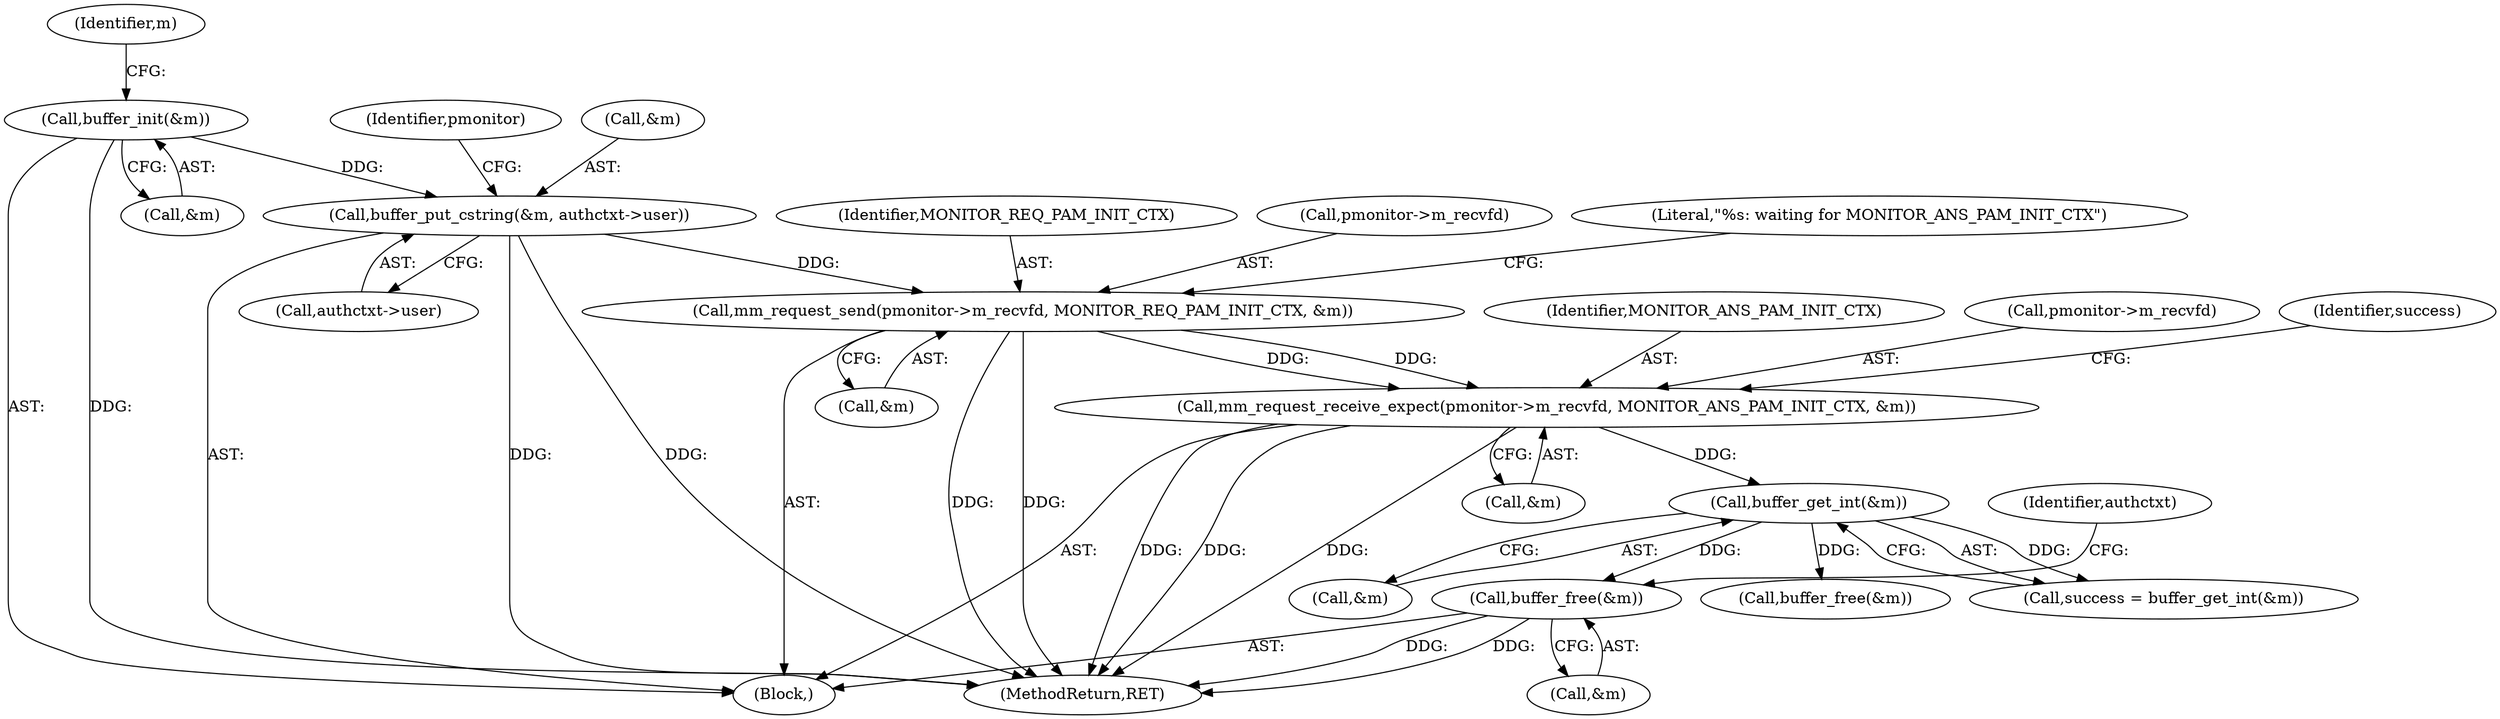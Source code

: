digraph "1_openssh-portable_d4697fe9a28dab7255c60433e4dd23cf7fce8a8b_0@API" {
"1000152" [label="(Call,buffer_free(&m))"];
"1000136" [label="(Call,buffer_get_int(&m))"];
"1000127" [label="(Call,mm_request_receive_expect(pmonitor->m_recvfd, MONITOR_ANS_PAM_INIT_CTX, &m))"];
"1000117" [label="(Call,mm_request_send(pmonitor->m_recvfd, MONITOR_REQ_PAM_INIT_CTX, &m))"];
"1000111" [label="(Call,buffer_put_cstring(&m, authctxt->user))"];
"1000108" [label="(Call,buffer_init(&m))"];
"1000137" [label="(Call,&m)"];
"1000109" [label="(Call,&m)"];
"1000102" [label="(Block,)"];
"1000121" [label="(Identifier,MONITOR_REQ_PAM_INIT_CTX)"];
"1000147" [label="(Call,buffer_free(&m))"];
"1000153" [label="(Call,&m)"];
"1000156" [label="(Identifier,authctxt)"];
"1000122" [label="(Call,&m)"];
"1000152" [label="(Call,buffer_free(&m))"];
"1000127" [label="(Call,mm_request_receive_expect(pmonitor->m_recvfd, MONITOR_ANS_PAM_INIT_CTX, &m))"];
"1000118" [label="(Call,pmonitor->m_recvfd)"];
"1000119" [label="(Identifier,pmonitor)"];
"1000112" [label="(Call,&m)"];
"1000157" [label="(MethodReturn,RET)"];
"1000125" [label="(Literal,\"%s: waiting for MONITOR_ANS_PAM_INIT_CTX\")"];
"1000114" [label="(Call,authctxt->user)"];
"1000136" [label="(Call,buffer_get_int(&m))"];
"1000131" [label="(Identifier,MONITOR_ANS_PAM_INIT_CTX)"];
"1000132" [label="(Call,&m)"];
"1000128" [label="(Call,pmonitor->m_recvfd)"];
"1000111" [label="(Call,buffer_put_cstring(&m, authctxt->user))"];
"1000134" [label="(Call,success = buffer_get_int(&m))"];
"1000113" [label="(Identifier,m)"];
"1000108" [label="(Call,buffer_init(&m))"];
"1000135" [label="(Identifier,success)"];
"1000117" [label="(Call,mm_request_send(pmonitor->m_recvfd, MONITOR_REQ_PAM_INIT_CTX, &m))"];
"1000152" -> "1000102"  [label="AST: "];
"1000152" -> "1000153"  [label="CFG: "];
"1000153" -> "1000152"  [label="AST: "];
"1000156" -> "1000152"  [label="CFG: "];
"1000152" -> "1000157"  [label="DDG: "];
"1000152" -> "1000157"  [label="DDG: "];
"1000136" -> "1000152"  [label="DDG: "];
"1000136" -> "1000134"  [label="AST: "];
"1000136" -> "1000137"  [label="CFG: "];
"1000137" -> "1000136"  [label="AST: "];
"1000134" -> "1000136"  [label="CFG: "];
"1000136" -> "1000134"  [label="DDG: "];
"1000127" -> "1000136"  [label="DDG: "];
"1000136" -> "1000147"  [label="DDG: "];
"1000127" -> "1000102"  [label="AST: "];
"1000127" -> "1000132"  [label="CFG: "];
"1000128" -> "1000127"  [label="AST: "];
"1000131" -> "1000127"  [label="AST: "];
"1000132" -> "1000127"  [label="AST: "];
"1000135" -> "1000127"  [label="CFG: "];
"1000127" -> "1000157"  [label="DDG: "];
"1000127" -> "1000157"  [label="DDG: "];
"1000127" -> "1000157"  [label="DDG: "];
"1000117" -> "1000127"  [label="DDG: "];
"1000117" -> "1000127"  [label="DDG: "];
"1000117" -> "1000102"  [label="AST: "];
"1000117" -> "1000122"  [label="CFG: "];
"1000118" -> "1000117"  [label="AST: "];
"1000121" -> "1000117"  [label="AST: "];
"1000122" -> "1000117"  [label="AST: "];
"1000125" -> "1000117"  [label="CFG: "];
"1000117" -> "1000157"  [label="DDG: "];
"1000117" -> "1000157"  [label="DDG: "];
"1000111" -> "1000117"  [label="DDG: "];
"1000111" -> "1000102"  [label="AST: "];
"1000111" -> "1000114"  [label="CFG: "];
"1000112" -> "1000111"  [label="AST: "];
"1000114" -> "1000111"  [label="AST: "];
"1000119" -> "1000111"  [label="CFG: "];
"1000111" -> "1000157"  [label="DDG: "];
"1000111" -> "1000157"  [label="DDG: "];
"1000108" -> "1000111"  [label="DDG: "];
"1000108" -> "1000102"  [label="AST: "];
"1000108" -> "1000109"  [label="CFG: "];
"1000109" -> "1000108"  [label="AST: "];
"1000113" -> "1000108"  [label="CFG: "];
"1000108" -> "1000157"  [label="DDG: "];
}
